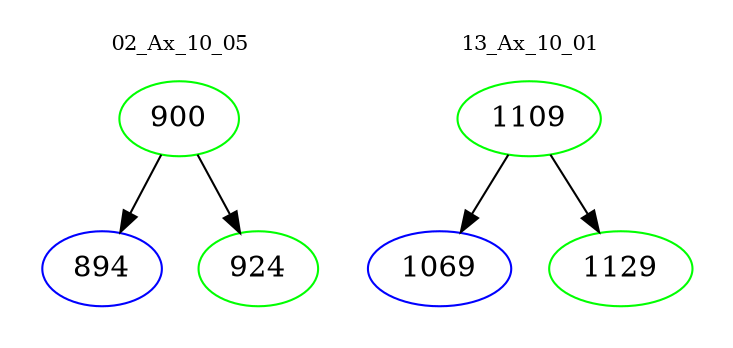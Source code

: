 digraph{
subgraph cluster_0 {
color = white
label = "02_Ax_10_05";
fontsize=10;
T0_900 [label="900", color="green"]
T0_900 -> T0_894 [color="black"]
T0_894 [label="894", color="blue"]
T0_900 -> T0_924 [color="black"]
T0_924 [label="924", color="green"]
}
subgraph cluster_1 {
color = white
label = "13_Ax_10_01";
fontsize=10;
T1_1109 [label="1109", color="green"]
T1_1109 -> T1_1069 [color="black"]
T1_1069 [label="1069", color="blue"]
T1_1109 -> T1_1129 [color="black"]
T1_1129 [label="1129", color="green"]
}
}
